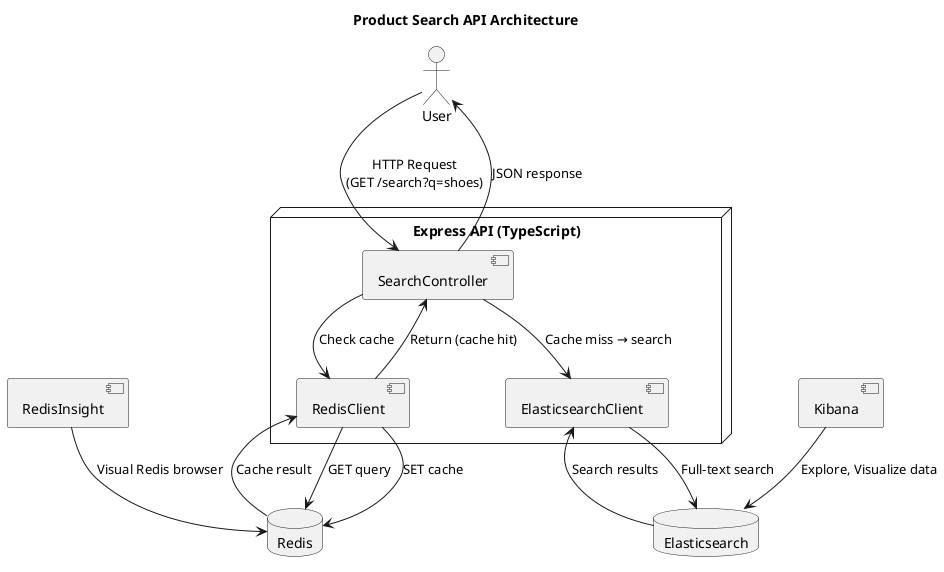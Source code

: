 @startuml ProductSearchAPI
title Product Search API Architecture

actor User

node "Express API (TypeScript)" {
    component SearchController
    component RedisClient
    component ElasticsearchClient
}

database "Redis" as Redis
database "Elasticsearch" as ES
component "RedisInsight" as RI
component "Kibana" as Kibana

User --> SearchController : HTTP Request\n(GET /search?q=shoes)

SearchController --> RedisClient : Check cache
RedisClient --> Redis : GET query
Redis --> RedisClient : Cache result
RedisClient --> SearchController : Return (cache hit)

SearchController --> ElasticsearchClient : Cache miss → search
ElasticsearchClient --> ES : Full-text search
ES --> ElasticsearchClient : Search results

RedisClient --> Redis : SET cache
SearchController --> User : JSON response

RI --> Redis : Visual Redis browser
Kibana --> ES : Explore, Visualize data

@enduml
